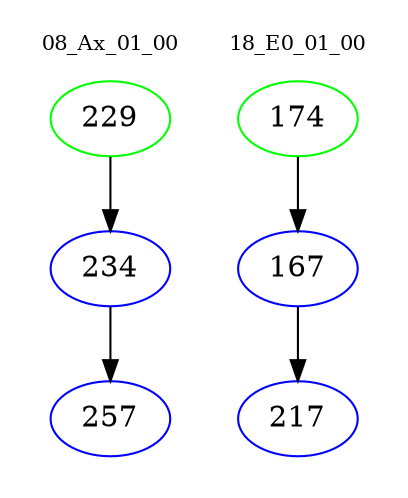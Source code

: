 digraph{
subgraph cluster_0 {
color = white
label = "08_Ax_01_00";
fontsize=10;
T0_229 [label="229", color="green"]
T0_229 -> T0_234 [color="black"]
T0_234 [label="234", color="blue"]
T0_234 -> T0_257 [color="black"]
T0_257 [label="257", color="blue"]
}
subgraph cluster_1 {
color = white
label = "18_E0_01_00";
fontsize=10;
T1_174 [label="174", color="green"]
T1_174 -> T1_167 [color="black"]
T1_167 [label="167", color="blue"]
T1_167 -> T1_217 [color="black"]
T1_217 [label="217", color="blue"]
}
}
